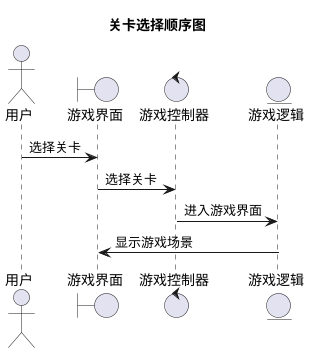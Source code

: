 '最终版
@startuml
title 关卡选择顺序图

actor 用户
boundary 游戏界面
control 游戏控制器
entity 游戏逻辑

用户 -> 游戏界面: 选择关卡
游戏界面 -> 游戏控制器: 选择关卡
游戏控制器 -> 游戏逻辑: 进入游戏界面
游戏逻辑 -> 游戏界面: 显示游戏场景

@enduml
